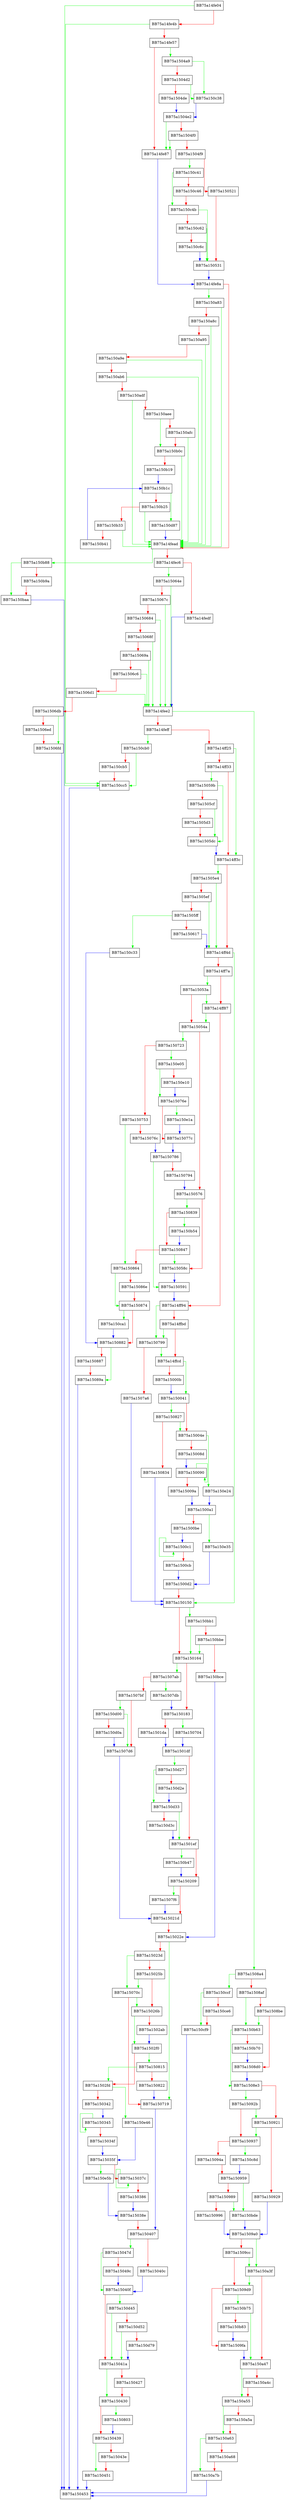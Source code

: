 digraph ScanStreamBuffer {
  node [shape="box"];
  graph [splines=ortho];
  BB75a14fe04 -> BB75a150cc5 [color="green"];
  BB75a14fe04 -> BB75a14fe4b [color="red"];
  BB75a14fe4b -> BB75a150cc5 [color="green"];
  BB75a14fe4b -> BB75a14fe57 [color="red"];
  BB75a14fe57 -> BB75a1504a9 [color="green"];
  BB75a14fe57 -> BB75a14fe87 [color="red"];
  BB75a14fe87 -> BB75a14fe8a [color="blue"];
  BB75a14fe8a -> BB75a150a83 [color="green"];
  BB75a14fe8a -> BB75a14fead [color="red"];
  BB75a14fead -> BB75a150b88 [color="green"];
  BB75a14fead -> BB75a14fec6 [color="red"];
  BB75a14fec6 -> BB75a15064e [color="green"];
  BB75a14fec6 -> BB75a14fedf [color="red"];
  BB75a14fedf -> BB75a14fee2 [color="blue"];
  BB75a14fee2 -> BB75a1508a4 [color="green"];
  BB75a14fee2 -> BB75a14feff [color="red"];
  BB75a14feff -> BB75a150cb0 [color="green"];
  BB75a14feff -> BB75a14ff25 [color="red"];
  BB75a14ff25 -> BB75a14ff3c [color="green"];
  BB75a14ff25 -> BB75a14ff33 [color="red"];
  BB75a14ff33 -> BB75a15059b [color="green"];
  BB75a14ff33 -> BB75a14ff3c [color="red"];
  BB75a14ff3c -> BB75a1505e4 [color="green"];
  BB75a14ff3c -> BB75a14ff4d [color="red"];
  BB75a14ff4d -> BB75a150150 [color="green"];
  BB75a14ff4d -> BB75a14ff7a [color="red"];
  BB75a14ff7a -> BB75a15053a [color="green"];
  BB75a14ff7a -> BB75a14ff87 [color="red"];
  BB75a14ff87 -> BB75a15054a [color="green"];
  BB75a14ff87 -> BB75a14ff94 [color="red"];
  BB75a14ff94 -> BB75a150799 [color="green"];
  BB75a14ff94 -> BB75a14ffbd [color="red"];
  BB75a14ffbd -> BB75a150799 [color="green"];
  BB75a14ffbd -> BB75a14ffcd [color="red"];
  BB75a14ffcd -> BB75a150041 [color="green"];
  BB75a14ffcd -> BB75a15000b [color="red"];
  BB75a15000b -> BB75a150041 [color="blue"];
  BB75a150041 -> BB75a150827 [color="green"];
  BB75a150041 -> BB75a15004e [color="red"];
  BB75a15004e -> BB75a150e24 [color="green"];
  BB75a15004e -> BB75a15008d [color="red"];
  BB75a15008d -> BB75a150090 [color="blue"];
  BB75a150090 -> BB75a150090 [color="green"];
  BB75a150090 -> BB75a15009a [color="red"];
  BB75a15009a -> BB75a1500a1 [color="blue"];
  BB75a1500a1 -> BB75a150e35 [color="green"];
  BB75a1500a1 -> BB75a1500be [color="red"];
  BB75a1500be -> BB75a1500c1 [color="blue"];
  BB75a1500c1 -> BB75a1500c1 [color="green"];
  BB75a1500c1 -> BB75a1500cb [color="red"];
  BB75a1500cb -> BB75a1500d2 [color="blue"];
  BB75a1500d2 -> BB75a150150 [color="red"];
  BB75a150150 -> BB75a150bb1 [color="green"];
  BB75a150150 -> BB75a150164 [color="red"];
  BB75a150164 -> BB75a1507ab [color="green"];
  BB75a150164 -> BB75a150183 [color="red"];
  BB75a150183 -> BB75a150704 [color="green"];
  BB75a150183 -> BB75a1501da [color="red"];
  BB75a1501da -> BB75a1501df [color="blue"];
  BB75a1501df -> BB75a150d27 [color="green"];
  BB75a1501df -> BB75a1501ef [color="red"];
  BB75a1501ef -> BB75a150b47 [color="green"];
  BB75a1501ef -> BB75a150209 [color="red"];
  BB75a150209 -> BB75a1507f6 [color="green"];
  BB75a150209 -> BB75a15021d [color="red"];
  BB75a15021d -> BB75a15022e [color="red"];
  BB75a15022e -> BB75a150719 [color="green"];
  BB75a15022e -> BB75a15023d [color="red"];
  BB75a15023d -> BB75a15070c [color="green"];
  BB75a15023d -> BB75a15025b [color="red"];
  BB75a15025b -> BB75a15070c [color="green"];
  BB75a15025b -> BB75a15026b [color="red"];
  BB75a15026b -> BB75a1502f0 [color="green"];
  BB75a15026b -> BB75a1502ab [color="red"];
  BB75a1502ab -> BB75a1502f0 [color="blue"];
  BB75a1502f0 -> BB75a150815 [color="green"];
  BB75a1502f0 -> BB75a1502fd [color="red"];
  BB75a1502fd -> BB75a150e46 [color="green"];
  BB75a1502fd -> BB75a150342 [color="red"];
  BB75a150342 -> BB75a150345 [color="blue"];
  BB75a150345 -> BB75a150345 [color="green"];
  BB75a150345 -> BB75a15034f [color="red"];
  BB75a15034f -> BB75a15035f [color="blue"];
  BB75a15035f -> BB75a150e5b [color="green"];
  BB75a15035f -> BB75a15037c [color="red"];
  BB75a15037c -> BB75a15037c [color="green"];
  BB75a15037c -> BB75a150386 [color="red"];
  BB75a150386 -> BB75a15038e [color="blue"];
  BB75a15038e -> BB75a150407 [color="red"];
  BB75a150407 -> BB75a15047d [color="green"];
  BB75a150407 -> BB75a15040c [color="red"];
  BB75a15040c -> BB75a15040f [color="blue"];
  BB75a15040f -> BB75a150d45 [color="green"];
  BB75a15040f -> BB75a15041a [color="red"];
  BB75a15041a -> BB75a150430 [color="green"];
  BB75a15041a -> BB75a150427 [color="red"];
  BB75a150427 -> BB75a150430 [color="red"];
  BB75a150430 -> BB75a150803 [color="green"];
  BB75a150430 -> BB75a150439 [color="red"];
  BB75a150439 -> BB75a150451 [color="green"];
  BB75a150439 -> BB75a15043e [color="red"];
  BB75a15043e -> BB75a150451 [color="red"];
  BB75a150451 -> BB75a150453 [color="blue"];
  BB75a15047d -> BB75a15040f [color="green"];
  BB75a15047d -> BB75a15049c [color="red"];
  BB75a15049c -> BB75a15040f [color="blue"];
  BB75a1504a9 -> BB75a150c38 [color="green"];
  BB75a1504a9 -> BB75a1504d2 [color="red"];
  BB75a1504d2 -> BB75a150c38 [color="green"];
  BB75a1504d2 -> BB75a1504de [color="red"];
  BB75a1504de -> BB75a1504e2 [color="blue"];
  BB75a1504e2 -> BB75a14fe87 [color="green"];
  BB75a1504e2 -> BB75a1504f0 [color="red"];
  BB75a1504f0 -> BB75a14fe87 [color="green"];
  BB75a1504f0 -> BB75a1504f9 [color="red"];
  BB75a1504f9 -> BB75a150c41 [color="green"];
  BB75a1504f9 -> BB75a150521 [color="red"];
  BB75a150521 -> BB75a150531 [color="red"];
  BB75a150531 -> BB75a14fe8a [color="blue"];
  BB75a15053a -> BB75a14ff87 [color="green"];
  BB75a15053a -> BB75a15054a [color="red"];
  BB75a15054a -> BB75a150723 [color="green"];
  BB75a15054a -> BB75a150576 [color="red"];
  BB75a150576 -> BB75a150839 [color="green"];
  BB75a150576 -> BB75a15058c [color="red"];
  BB75a15058c -> BB75a150591 [color="blue"];
  BB75a150591 -> BB75a14ff94 [color="blue"];
  BB75a15059b -> BB75a1505dc [color="green"];
  BB75a15059b -> BB75a1505cf [color="red"];
  BB75a1505cf -> BB75a1505dc [color="green"];
  BB75a1505cf -> BB75a1505d3 [color="red"];
  BB75a1505d3 -> BB75a1505dc [color="red"];
  BB75a1505dc -> BB75a14ff3c [color="blue"];
  BB75a1505e4 -> BB75a14ff4d [color="green"];
  BB75a1505e4 -> BB75a1505ef [color="red"];
  BB75a1505ef -> BB75a14ff4d [color="green"];
  BB75a1505ef -> BB75a1505ff [color="red"];
  BB75a1505ff -> BB75a150c33 [color="green"];
  BB75a1505ff -> BB75a150617 [color="red"];
  BB75a150617 -> BB75a14ff4d [color="blue"];
  BB75a15064e -> BB75a14fee2 [color="green"];
  BB75a15064e -> BB75a15067c [color="red"];
  BB75a15067c -> BB75a14fee2 [color="green"];
  BB75a15067c -> BB75a150684 [color="red"];
  BB75a150684 -> BB75a14fee2 [color="green"];
  BB75a150684 -> BB75a15068f [color="red"];
  BB75a15068f -> BB75a14fee2 [color="green"];
  BB75a15068f -> BB75a15069a [color="red"];
  BB75a15069a -> BB75a14fee2 [color="green"];
  BB75a15069a -> BB75a1506c6 [color="red"];
  BB75a1506c6 -> BB75a14fee2 [color="green"];
  BB75a1506c6 -> BB75a1506d1 [color="red"];
  BB75a1506d1 -> BB75a14fee2 [color="green"];
  BB75a1506d1 -> BB75a1506db [color="red"];
  BB75a1506db -> BB75a1506fd [color="green"];
  BB75a1506db -> BB75a1506ed [color="red"];
  BB75a1506ed -> BB75a1506fd [color="red"];
  BB75a1506fd -> BB75a150453 [color="blue"];
  BB75a150704 -> BB75a1501df [color="blue"];
  BB75a15070c -> BB75a15026b [color="green"];
  BB75a15070c -> BB75a150719 [color="red"];
  BB75a150719 -> BB75a150407 [color="blue"];
  BB75a150723 -> BB75a150e05 [color="green"];
  BB75a150723 -> BB75a150753 [color="red"];
  BB75a150753 -> BB75a150864 [color="green"];
  BB75a150753 -> BB75a15076c [color="red"];
  BB75a15076c -> BB75a150786 [color="blue"];
  BB75a15076e -> BB75a150e1a [color="green"];
  BB75a15076e -> BB75a15077c [color="red"];
  BB75a15077c -> BB75a150786 [color="blue"];
  BB75a150786 -> BB75a150591 [color="green"];
  BB75a150786 -> BB75a150794 [color="red"];
  BB75a150794 -> BB75a150576 [color="blue"];
  BB75a150799 -> BB75a14ffcd [color="green"];
  BB75a150799 -> BB75a1507a6 [color="red"];
  BB75a1507a6 -> BB75a150150 [color="blue"];
  BB75a1507ab -> BB75a1507db [color="green"];
  BB75a1507ab -> BB75a1507bf [color="red"];
  BB75a1507bf -> BB75a150d00 [color="green"];
  BB75a1507bf -> BB75a1507d6 [color="red"];
  BB75a1507d6 -> BB75a15021d [color="blue"];
  BB75a1507db -> BB75a150183 [color="blue"];
  BB75a1507f6 -> BB75a15021d [color="blue"];
  BB75a150803 -> BB75a150439 [color="blue"];
  BB75a150815 -> BB75a1502fd [color="green"];
  BB75a150815 -> BB75a150822 [color="red"];
  BB75a150822 -> BB75a150719 [color="blue"];
  BB75a150827 -> BB75a15004e [color="green"];
  BB75a150827 -> BB75a150834 [color="red"];
  BB75a150834 -> BB75a150150 [color="blue"];
  BB75a150839 -> BB75a150b54 [color="green"];
  BB75a150839 -> BB75a150847 [color="red"];
  BB75a150847 -> BB75a15058c [color="green"];
  BB75a150847 -> BB75a150864 [color="red"];
  BB75a150864 -> BB75a150874 [color="green"];
  BB75a150864 -> BB75a15086e [color="red"];
  BB75a15086e -> BB75a150874 [color="red"];
  BB75a150874 -> BB75a150ca1 [color="green"];
  BB75a150874 -> BB75a150882 [color="red"];
  BB75a150882 -> BB75a15089a [color="green"];
  BB75a150882 -> BB75a150887 [color="red"];
  BB75a150887 -> BB75a15089a [color="red"];
  BB75a15089a -> BB75a150453 [color="blue"];
  BB75a1508a4 -> BB75a150ccf [color="green"];
  BB75a1508a4 -> BB75a1508af [color="red"];
  BB75a1508af -> BB75a150b63 [color="green"];
  BB75a1508af -> BB75a1508be [color="red"];
  BB75a1508be -> BB75a150b63 [color="green"];
  BB75a1508be -> BB75a1508d0 [color="red"];
  BB75a1508d0 -> BB75a1508e3 [color="blue"];
  BB75a1508e3 -> BB75a15092b [color="green"];
  BB75a1508e3 -> BB75a150921 [color="red"];
  BB75a150921 -> BB75a150937 [color="green"];
  BB75a150921 -> BB75a150929 [color="red"];
  BB75a150929 -> BB75a1509a0 [color="blue"];
  BB75a15092b -> BB75a150921 [color="green"];
  BB75a15092b -> BB75a150937 [color="red"];
  BB75a150937 -> BB75a150c8d [color="green"];
  BB75a150937 -> BB75a15094a [color="red"];
  BB75a15094a -> BB75a150959 [color="red"];
  BB75a150959 -> BB75a150bde [color="green"];
  BB75a150959 -> BB75a150989 [color="red"];
  BB75a150989 -> BB75a150bde [color="green"];
  BB75a150989 -> BB75a150996 [color="red"];
  BB75a150996 -> BB75a1509a0 [color="blue"];
  BB75a1509a0 -> BB75a150a3f [color="green"];
  BB75a1509a0 -> BB75a1509cc [color="red"];
  BB75a1509cc -> BB75a150a3f [color="green"];
  BB75a1509cc -> BB75a1509d9 [color="red"];
  BB75a1509d9 -> BB75a150b75 [color="green"];
  BB75a1509d9 -> BB75a1509fa [color="red"];
  BB75a1509fa -> BB75a150a47 [color="blue"];
  BB75a150a3f -> BB75a1509d9 [color="green"];
  BB75a150a3f -> BB75a150a47 [color="red"];
  BB75a150a47 -> BB75a150a55 [color="green"];
  BB75a150a47 -> BB75a150a4c [color="red"];
  BB75a150a4c -> BB75a150a55 [color="red"];
  BB75a150a55 -> BB75a150a63 [color="green"];
  BB75a150a55 -> BB75a150a5a [color="red"];
  BB75a150a5a -> BB75a150a63 [color="red"];
  BB75a150a63 -> BB75a150a7b [color="green"];
  BB75a150a63 -> BB75a150a68 [color="red"];
  BB75a150a68 -> BB75a150a7b [color="red"];
  BB75a150a7b -> BB75a150453 [color="blue"];
  BB75a150a83 -> BB75a14fead [color="green"];
  BB75a150a83 -> BB75a150a8c [color="red"];
  BB75a150a8c -> BB75a14fead [color="green"];
  BB75a150a8c -> BB75a150a95 [color="red"];
  BB75a150a95 -> BB75a14fead [color="green"];
  BB75a150a95 -> BB75a150a9e [color="red"];
  BB75a150a9e -> BB75a14fead [color="green"];
  BB75a150a9e -> BB75a150ab6 [color="red"];
  BB75a150ab6 -> BB75a14fead [color="green"];
  BB75a150ab6 -> BB75a150adf [color="red"];
  BB75a150adf -> BB75a14fead [color="green"];
  BB75a150adf -> BB75a150aee [color="red"];
  BB75a150aee -> BB75a150b0c [color="green"];
  BB75a150aee -> BB75a150afc [color="red"];
  BB75a150afc -> BB75a14fead [color="green"];
  BB75a150afc -> BB75a150b0c [color="red"];
  BB75a150b0c -> BB75a14fead [color="green"];
  BB75a150b0c -> BB75a150b19 [color="red"];
  BB75a150b19 -> BB75a150b1c [color="blue"];
  BB75a150b1c -> BB75a150d87 [color="green"];
  BB75a150b1c -> BB75a150b25 [color="red"];
  BB75a150b25 -> BB75a14fead [color="green"];
  BB75a150b25 -> BB75a150b33 [color="red"];
  BB75a150b33 -> BB75a14fead [color="green"];
  BB75a150b33 -> BB75a150b41 [color="red"];
  BB75a150b41 -> BB75a150b1c [color="blue"];
  BB75a150b47 -> BB75a150209 [color="blue"];
  BB75a150b54 -> BB75a150847 [color="blue"];
  BB75a150b63 -> BB75a1508e3 [color="green"];
  BB75a150b63 -> BB75a150b70 [color="red"];
  BB75a150b70 -> BB75a1508d0 [color="blue"];
  BB75a150b75 -> BB75a150a47 [color="green"];
  BB75a150b75 -> BB75a150b83 [color="red"];
  BB75a150b83 -> BB75a1509fa [color="blue"];
  BB75a150b88 -> BB75a150baa [color="green"];
  BB75a150b88 -> BB75a150b9a [color="red"];
  BB75a150b9a -> BB75a150baa [color="red"];
  BB75a150baa -> BB75a150453 [color="blue"];
  BB75a150bb1 -> BB75a150164 [color="green"];
  BB75a150bb1 -> BB75a150bbe [color="red"];
  BB75a150bbe -> BB75a150164 [color="green"];
  BB75a150bbe -> BB75a150bce [color="red"];
  BB75a150bce -> BB75a15022e [color="blue"];
  BB75a150bde -> BB75a1509a0 [color="blue"];
  BB75a150c33 -> BB75a150882 [color="blue"];
  BB75a150c38 -> BB75a1504e2 [color="blue"];
  BB75a150c41 -> BB75a150c4b [color="green"];
  BB75a150c41 -> BB75a150c46 [color="red"];
  BB75a150c46 -> BB75a150c4b [color="red"];
  BB75a150c4b -> BB75a150531 [color="green"];
  BB75a150c4b -> BB75a150c62 [color="red"];
  BB75a150c62 -> BB75a150531 [color="green"];
  BB75a150c62 -> BB75a150c6c [color="red"];
  BB75a150c6c -> BB75a150531 [color="blue"];
  BB75a150c8d -> BB75a150959 [color="blue"];
  BB75a150ca1 -> BB75a150882 [color="blue"];
  BB75a150cb0 -> BB75a150cc5 [color="green"];
  BB75a150cb0 -> BB75a150cb5 [color="red"];
  BB75a150cb5 -> BB75a150cc5 [color="red"];
  BB75a150cc5 -> BB75a150453 [color="blue"];
  BB75a150ccf -> BB75a150cf9 [color="green"];
  BB75a150ccf -> BB75a150ce6 [color="red"];
  BB75a150ce6 -> BB75a150cf9 [color="red"];
  BB75a150cf9 -> BB75a150453 [color="blue"];
  BB75a150d00 -> BB75a1507d6 [color="green"];
  BB75a150d00 -> BB75a150d0a [color="red"];
  BB75a150d0a -> BB75a1507d6 [color="blue"];
  BB75a150d27 -> BB75a150d33 [color="green"];
  BB75a150d27 -> BB75a150d2e [color="red"];
  BB75a150d2e -> BB75a150d33 [color="blue"];
  BB75a150d33 -> BB75a1501ef [color="green"];
  BB75a150d33 -> BB75a150d3c [color="red"];
  BB75a150d3c -> BB75a1501ef [color="blue"];
  BB75a150d45 -> BB75a15041a [color="green"];
  BB75a150d45 -> BB75a150d52 [color="red"];
  BB75a150d52 -> BB75a15041a [color="green"];
  BB75a150d52 -> BB75a150d79 [color="red"];
  BB75a150d79 -> BB75a15041a [color="blue"];
  BB75a150d87 -> BB75a14fead [color="blue"];
  BB75a150e05 -> BB75a15076e [color="green"];
  BB75a150e05 -> BB75a150e10 [color="red"];
  BB75a150e10 -> BB75a15076e [color="blue"];
  BB75a150e1a -> BB75a15077c [color="blue"];
  BB75a150e24 -> BB75a1500a1 [color="blue"];
  BB75a150e35 -> BB75a1500d2 [color="blue"];
  BB75a150e46 -> BB75a15035f [color="blue"];
  BB75a150e5b -> BB75a15038e [color="blue"];
}